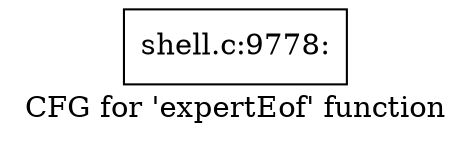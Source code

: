 digraph "CFG for 'expertEof' function" {
	label="CFG for 'expertEof' function";

	Node0x560276c25790 [shape=record,label="{shell.c:9778:}"];
}
